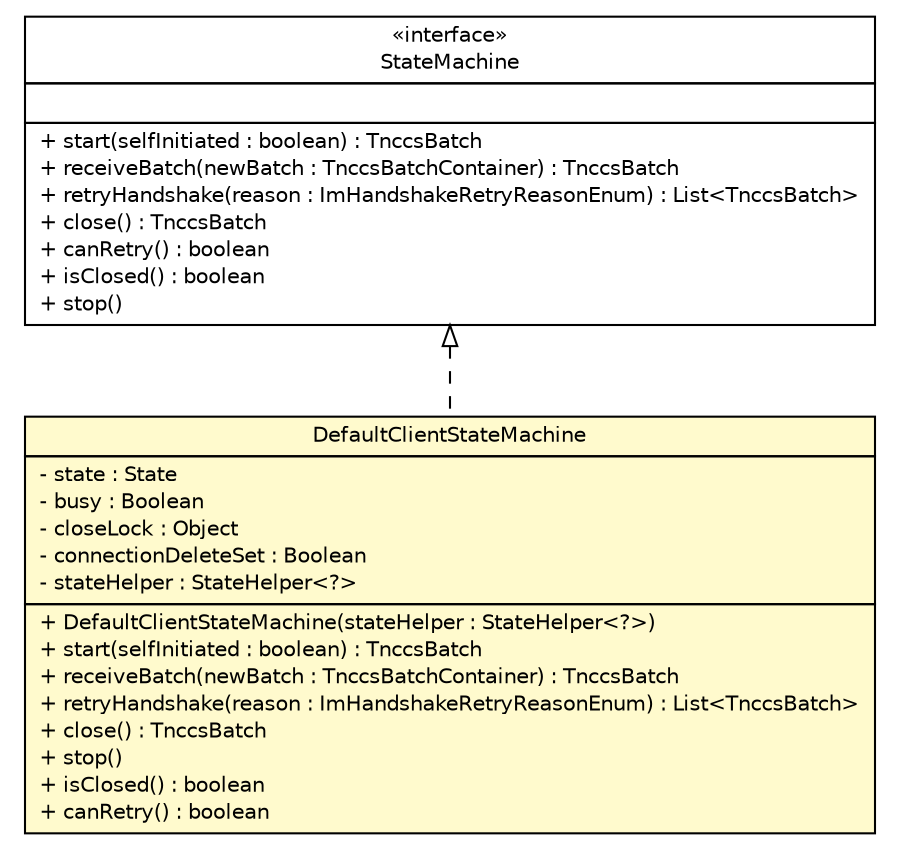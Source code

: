 #!/usr/local/bin/dot
#
# Class diagram 
# Generated by UMLGraph version R5_6 (http://www.umlgraph.org/)
#

digraph G {
	edge [fontname="Helvetica",fontsize=10,labelfontname="Helvetica",labelfontsize=10];
	node [fontname="Helvetica",fontsize=10,shape=plaintext];
	nodesep=0.25;
	ranksep=0.5;
	// de.hsbremen.tc.tnc.tnccs.session.statemachine.StateMachine
	c9806 [label=<<table title="de.hsbremen.tc.tnc.tnccs.session.statemachine.StateMachine" border="0" cellborder="1" cellspacing="0" cellpadding="2" port="p" href="../StateMachine.html">
		<tr><td><table border="0" cellspacing="0" cellpadding="1">
<tr><td align="center" balign="center"> &#171;interface&#187; </td></tr>
<tr><td align="center" balign="center"> StateMachine </td></tr>
		</table></td></tr>
		<tr><td><table border="0" cellspacing="0" cellpadding="1">
<tr><td align="left" balign="left">  </td></tr>
		</table></td></tr>
		<tr><td><table border="0" cellspacing="0" cellpadding="1">
<tr><td align="left" balign="left"> + start(selfInitiated : boolean) : TnccsBatch </td></tr>
<tr><td align="left" balign="left"> + receiveBatch(newBatch : TnccsBatchContainer) : TnccsBatch </td></tr>
<tr><td align="left" balign="left"> + retryHandshake(reason : ImHandshakeRetryReasonEnum) : List&lt;TnccsBatch&gt; </td></tr>
<tr><td align="left" balign="left"> + close() : TnccsBatch </td></tr>
<tr><td align="left" balign="left"> + canRetry() : boolean </td></tr>
<tr><td align="left" balign="left"> + isClosed() : boolean </td></tr>
<tr><td align="left" balign="left"> + stop() </td></tr>
		</table></td></tr>
		</table>>, URL="../StateMachine.html", fontname="Helvetica", fontcolor="black", fontsize=10.0];
	// de.hsbremen.tc.tnc.tnccs.session.statemachine.simple.DefaultClientStateMachine
	c9823 [label=<<table title="de.hsbremen.tc.tnc.tnccs.session.statemachine.simple.DefaultClientStateMachine" border="0" cellborder="1" cellspacing="0" cellpadding="2" port="p" bgcolor="lemonChiffon" href="./DefaultClientStateMachine.html">
		<tr><td><table border="0" cellspacing="0" cellpadding="1">
<tr><td align="center" balign="center"> DefaultClientStateMachine </td></tr>
		</table></td></tr>
		<tr><td><table border="0" cellspacing="0" cellpadding="1">
<tr><td align="left" balign="left"> - state : State </td></tr>
<tr><td align="left" balign="left"> - busy : Boolean </td></tr>
<tr><td align="left" balign="left"> - closeLock : Object </td></tr>
<tr><td align="left" balign="left"> - connectionDeleteSet : Boolean </td></tr>
<tr><td align="left" balign="left"> - stateHelper : StateHelper&lt;?&gt; </td></tr>
		</table></td></tr>
		<tr><td><table border="0" cellspacing="0" cellpadding="1">
<tr><td align="left" balign="left"> + DefaultClientStateMachine(stateHelper : StateHelper&lt;?&gt;) </td></tr>
<tr><td align="left" balign="left"> + start(selfInitiated : boolean) : TnccsBatch </td></tr>
<tr><td align="left" balign="left"> + receiveBatch(newBatch : TnccsBatchContainer) : TnccsBatch </td></tr>
<tr><td align="left" balign="left"> + retryHandshake(reason : ImHandshakeRetryReasonEnum) : List&lt;TnccsBatch&gt; </td></tr>
<tr><td align="left" balign="left"> + close() : TnccsBatch </td></tr>
<tr><td align="left" balign="left"> + stop() </td></tr>
<tr><td align="left" balign="left"> + isClosed() : boolean </td></tr>
<tr><td align="left" balign="left"> + canRetry() : boolean </td></tr>
		</table></td></tr>
		</table>>, URL="./DefaultClientStateMachine.html", fontname="Helvetica", fontcolor="black", fontsize=10.0];
	//de.hsbremen.tc.tnc.tnccs.session.statemachine.simple.DefaultClientStateMachine implements de.hsbremen.tc.tnc.tnccs.session.statemachine.StateMachine
	c9806:p -> c9823:p [dir=back,arrowtail=empty,style=dashed];
}

